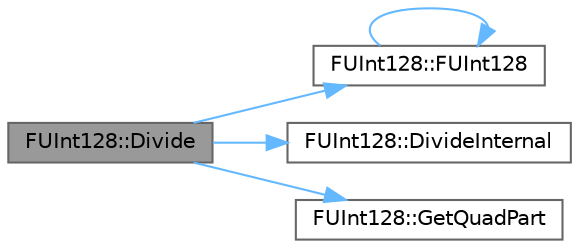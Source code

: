 digraph "FUInt128::Divide"
{
 // INTERACTIVE_SVG=YES
 // LATEX_PDF_SIZE
  bgcolor="transparent";
  edge [fontname=Helvetica,fontsize=10,labelfontname=Helvetica,labelfontsize=10];
  node [fontname=Helvetica,fontsize=10,shape=box,height=0.2,width=0.4];
  rankdir="LR";
  Node1 [id="Node000001",label="FUInt128::Divide",height=0.2,width=0.4,color="gray40", fillcolor="grey60", style="filled", fontcolor="black",tooltip="Divide by an unsigned 32bit value."];
  Node1 -> Node2 [id="edge1_Node000001_Node000002",color="steelblue1",style="solid",tooltip=" "];
  Node2 [id="Node000002",label="FUInt128::FUInt128",height=0.2,width=0.4,color="grey40", fillcolor="white", style="filled",URL="$d2/d3f/classFUInt128.html#afcfac799ccf20d7f78b93274b2530cde",tooltip="Default constructors."];
  Node2 -> Node2 [id="edge2_Node000002_Node000002",color="steelblue1",style="solid",tooltip=" "];
  Node1 -> Node3 [id="edge3_Node000001_Node000003",color="steelblue1",style="solid",tooltip=" "];
  Node3 [id="Node000003",label="FUInt128::DivideInternal",height=0.2,width=0.4,color="grey40", fillcolor="white", style="filled",URL="$d2/d3f/classFUInt128.html#a9c4cfbdf6555dbfc8f347c12cf399016",tooltip=" "];
  Node1 -> Node4 [id="edge4_Node000001_Node000004",color="steelblue1",style="solid",tooltip=" "];
  Node4 [id="Node000004",label="FUInt128::GetQuadPart",height=0.2,width=0.4,color="grey40", fillcolor="white", style="filled",URL="$d2/d3f/classFUInt128.html#a819124df22308071509b6cf6c9b60d12",tooltip="Gets internal quad parts."];
}
